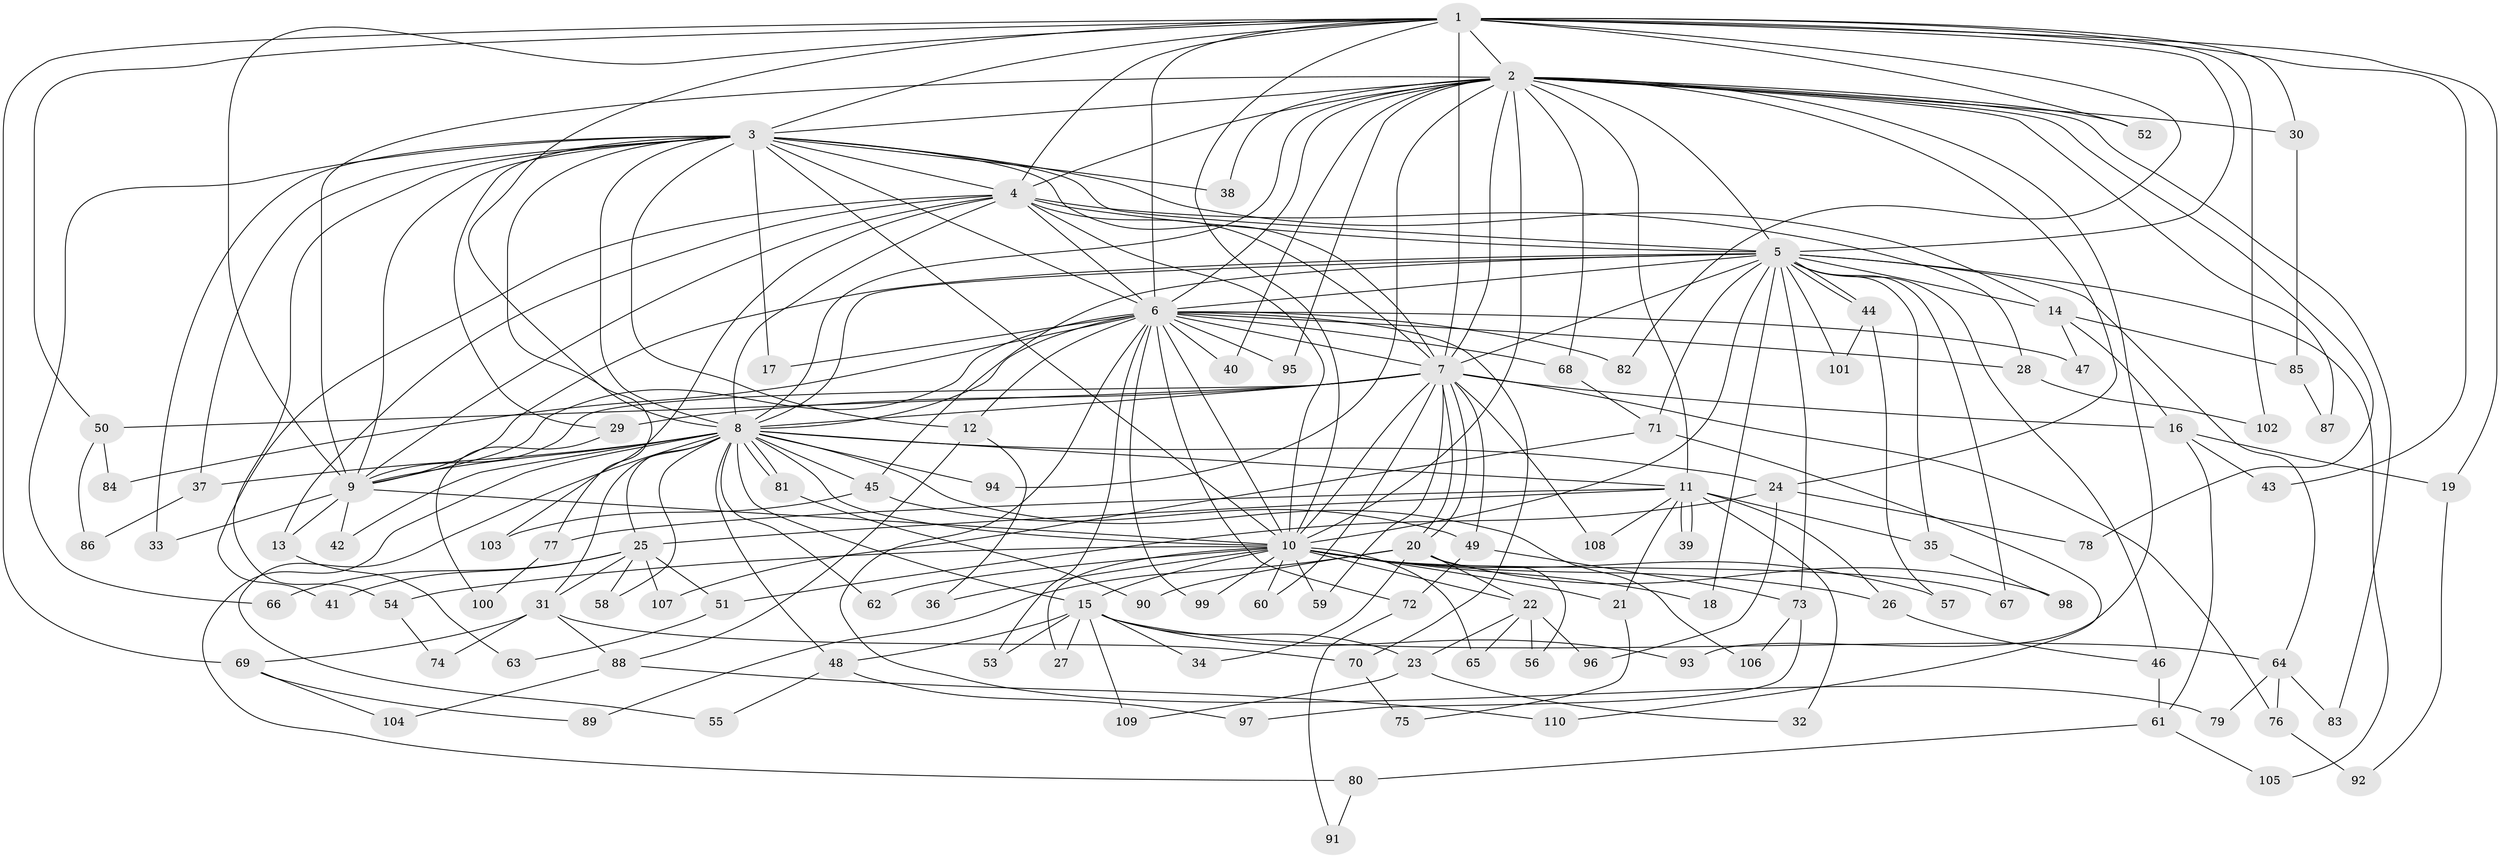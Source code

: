 // coarse degree distribution, {16: 0.012048192771084338, 21: 0.012048192771084338, 27: 0.012048192771084338, 24: 0.012048192771084338, 19: 0.024096385542168676, 15: 0.012048192771084338, 12: 0.012048192771084338, 4: 0.08433734939759036, 3: 0.1927710843373494, 11: 0.012048192771084338, 7: 0.012048192771084338, 2: 0.5180722891566265, 8: 0.03614457831325301, 5: 0.03614457831325301, 6: 0.012048192771084338}
// Generated by graph-tools (version 1.1) at 2025/41/03/06/25 10:41:43]
// undirected, 110 vertices, 245 edges
graph export_dot {
graph [start="1"]
  node [color=gray90,style=filled];
  1;
  2;
  3;
  4;
  5;
  6;
  7;
  8;
  9;
  10;
  11;
  12;
  13;
  14;
  15;
  16;
  17;
  18;
  19;
  20;
  21;
  22;
  23;
  24;
  25;
  26;
  27;
  28;
  29;
  30;
  31;
  32;
  33;
  34;
  35;
  36;
  37;
  38;
  39;
  40;
  41;
  42;
  43;
  44;
  45;
  46;
  47;
  48;
  49;
  50;
  51;
  52;
  53;
  54;
  55;
  56;
  57;
  58;
  59;
  60;
  61;
  62;
  63;
  64;
  65;
  66;
  67;
  68;
  69;
  70;
  71;
  72;
  73;
  74;
  75;
  76;
  77;
  78;
  79;
  80;
  81;
  82;
  83;
  84;
  85;
  86;
  87;
  88;
  89;
  90;
  91;
  92;
  93;
  94;
  95;
  96;
  97;
  98;
  99;
  100;
  101;
  102;
  103;
  104;
  105;
  106;
  107;
  108;
  109;
  110;
  1 -- 2;
  1 -- 3;
  1 -- 4;
  1 -- 5;
  1 -- 6;
  1 -- 7;
  1 -- 8;
  1 -- 9;
  1 -- 10;
  1 -- 19;
  1 -- 30;
  1 -- 43;
  1 -- 50;
  1 -- 52;
  1 -- 69;
  1 -- 82;
  1 -- 102;
  2 -- 3;
  2 -- 4;
  2 -- 5;
  2 -- 6;
  2 -- 7;
  2 -- 8;
  2 -- 9;
  2 -- 10;
  2 -- 11;
  2 -- 24;
  2 -- 30;
  2 -- 38;
  2 -- 40;
  2 -- 52;
  2 -- 68;
  2 -- 78;
  2 -- 83;
  2 -- 87;
  2 -- 93;
  2 -- 94;
  2 -- 95;
  3 -- 4;
  3 -- 5;
  3 -- 6;
  3 -- 7;
  3 -- 8;
  3 -- 9;
  3 -- 10;
  3 -- 12;
  3 -- 14;
  3 -- 17;
  3 -- 29;
  3 -- 33;
  3 -- 37;
  3 -- 38;
  3 -- 54;
  3 -- 66;
  3 -- 77;
  4 -- 5;
  4 -- 6;
  4 -- 7;
  4 -- 8;
  4 -- 9;
  4 -- 10;
  4 -- 13;
  4 -- 28;
  4 -- 41;
  4 -- 103;
  5 -- 6;
  5 -- 7;
  5 -- 8;
  5 -- 9;
  5 -- 10;
  5 -- 14;
  5 -- 18;
  5 -- 35;
  5 -- 44;
  5 -- 44;
  5 -- 45;
  5 -- 46;
  5 -- 64;
  5 -- 67;
  5 -- 71;
  5 -- 73;
  5 -- 101;
  5 -- 105;
  6 -- 7;
  6 -- 8;
  6 -- 9;
  6 -- 10;
  6 -- 12;
  6 -- 17;
  6 -- 28;
  6 -- 40;
  6 -- 47;
  6 -- 53;
  6 -- 68;
  6 -- 70;
  6 -- 72;
  6 -- 79;
  6 -- 82;
  6 -- 84;
  6 -- 95;
  6 -- 99;
  7 -- 8;
  7 -- 9;
  7 -- 10;
  7 -- 16;
  7 -- 20;
  7 -- 20;
  7 -- 29;
  7 -- 49;
  7 -- 50;
  7 -- 59;
  7 -- 60;
  7 -- 76;
  7 -- 108;
  8 -- 9;
  8 -- 10;
  8 -- 11;
  8 -- 15;
  8 -- 24;
  8 -- 25;
  8 -- 31;
  8 -- 37;
  8 -- 42;
  8 -- 45;
  8 -- 48;
  8 -- 55;
  8 -- 58;
  8 -- 62;
  8 -- 80;
  8 -- 81;
  8 -- 81;
  8 -- 94;
  8 -- 106;
  9 -- 10;
  9 -- 13;
  9 -- 33;
  9 -- 42;
  10 -- 15;
  10 -- 18;
  10 -- 21;
  10 -- 22;
  10 -- 26;
  10 -- 27;
  10 -- 36;
  10 -- 54;
  10 -- 57;
  10 -- 59;
  10 -- 60;
  10 -- 62;
  10 -- 65;
  10 -- 67;
  10 -- 99;
  11 -- 21;
  11 -- 25;
  11 -- 26;
  11 -- 32;
  11 -- 35;
  11 -- 39;
  11 -- 39;
  11 -- 77;
  11 -- 108;
  12 -- 36;
  12 -- 88;
  13 -- 63;
  14 -- 16;
  14 -- 47;
  14 -- 85;
  15 -- 23;
  15 -- 27;
  15 -- 34;
  15 -- 48;
  15 -- 53;
  15 -- 64;
  15 -- 93;
  15 -- 109;
  16 -- 19;
  16 -- 43;
  16 -- 61;
  19 -- 92;
  20 -- 22;
  20 -- 34;
  20 -- 56;
  20 -- 89;
  20 -- 90;
  20 -- 98;
  21 -- 75;
  22 -- 23;
  22 -- 56;
  22 -- 65;
  22 -- 96;
  23 -- 32;
  23 -- 109;
  24 -- 51;
  24 -- 78;
  24 -- 96;
  25 -- 31;
  25 -- 41;
  25 -- 51;
  25 -- 58;
  25 -- 66;
  25 -- 107;
  26 -- 46;
  28 -- 102;
  29 -- 100;
  30 -- 85;
  31 -- 69;
  31 -- 70;
  31 -- 74;
  31 -- 88;
  35 -- 98;
  37 -- 86;
  44 -- 57;
  44 -- 101;
  45 -- 49;
  45 -- 103;
  46 -- 61;
  48 -- 55;
  48 -- 97;
  49 -- 72;
  49 -- 73;
  50 -- 84;
  50 -- 86;
  51 -- 63;
  54 -- 74;
  61 -- 80;
  61 -- 105;
  64 -- 76;
  64 -- 79;
  64 -- 83;
  68 -- 71;
  69 -- 89;
  69 -- 104;
  70 -- 75;
  71 -- 107;
  71 -- 110;
  72 -- 91;
  73 -- 97;
  73 -- 106;
  76 -- 92;
  77 -- 100;
  80 -- 91;
  81 -- 90;
  85 -- 87;
  88 -- 104;
  88 -- 110;
}
